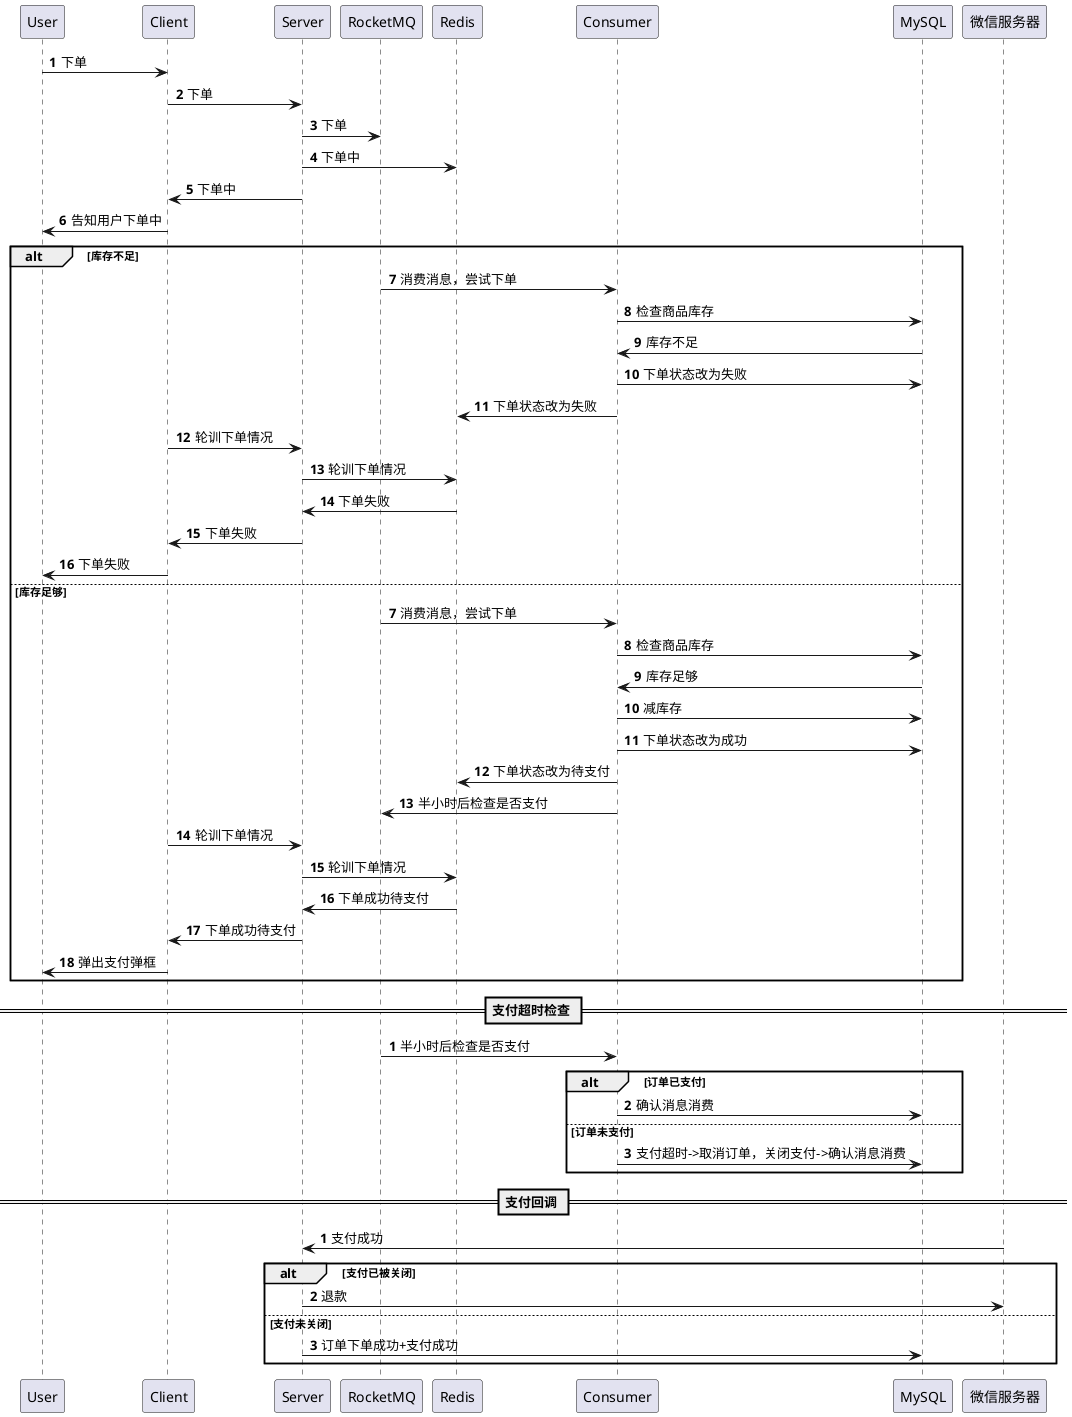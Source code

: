 @startuml
'https://plantuml.com/sequence-diagram
'https://blog.csdn.net/xiyang_1990/article/details/121991027

autonumber
User -> Client: 下单
Client -> Server: 下单
Server -> RocketMQ: 下单
Server -> Redis: 下单中
Server -> Client: 下单中
Client -> User: 告知用户下单中
alt 库存不足
    RocketMQ -> Consumer: 消费消息，尝试下单
    Consumer -> MySQL: 检查商品库存
    MySQL -> Consumer: 库存不足
    Consumer -> MySQL: 下单状态改为失败
    Consumer -> Redis: 下单状态改为失败
    Client -> Server: 轮训下单情况
    Server -> Redis: 轮训下单情况
    Redis -> Server: 下单失败
    Server -> Client: 下单失败
    Client -> User: 下单失败
else 库存足够
    autonumber 7
    RocketMQ -> Consumer: 消费消息，尝试下单
    Consumer -> MySQL: 检查商品库存
    MySQL -> Consumer: 库存足够
    Consumer -> MySQL: 减库存
    Consumer -> MySQL: 下单状态改为成功
    Consumer -> Redis: 下单状态改为待支付
    Consumer -> RocketMQ: 半小时后检查是否支付
    Client -> Server: 轮训下单情况
    Server -> Redis: 轮训下单情况
    Redis -> Server: 下单成功待支付
    Server -> Client: 下单成功待支付
    Client -> User: 弹出支付弹框
    end

== 支付超时检查 ==
autonumber 1
RocketMQ -> Consumer: 半小时后检查是否支付
alt 订单已支付
    Consumer -> MySQL: 确认消息消费
else 订单未支付
    Consumer -> MySQL: 支付超时->取消订单，关闭支付->确认消息消费
    end

== 支付回调 ==
autonumber 1
微信服务器 -> Server: 支付成功
alt 支付已被关闭
    Server -> 微信服务器: 退款
else 支付未关闭
    Server -> MySQL: 订单下单成功+支付成功
    end
@enduml